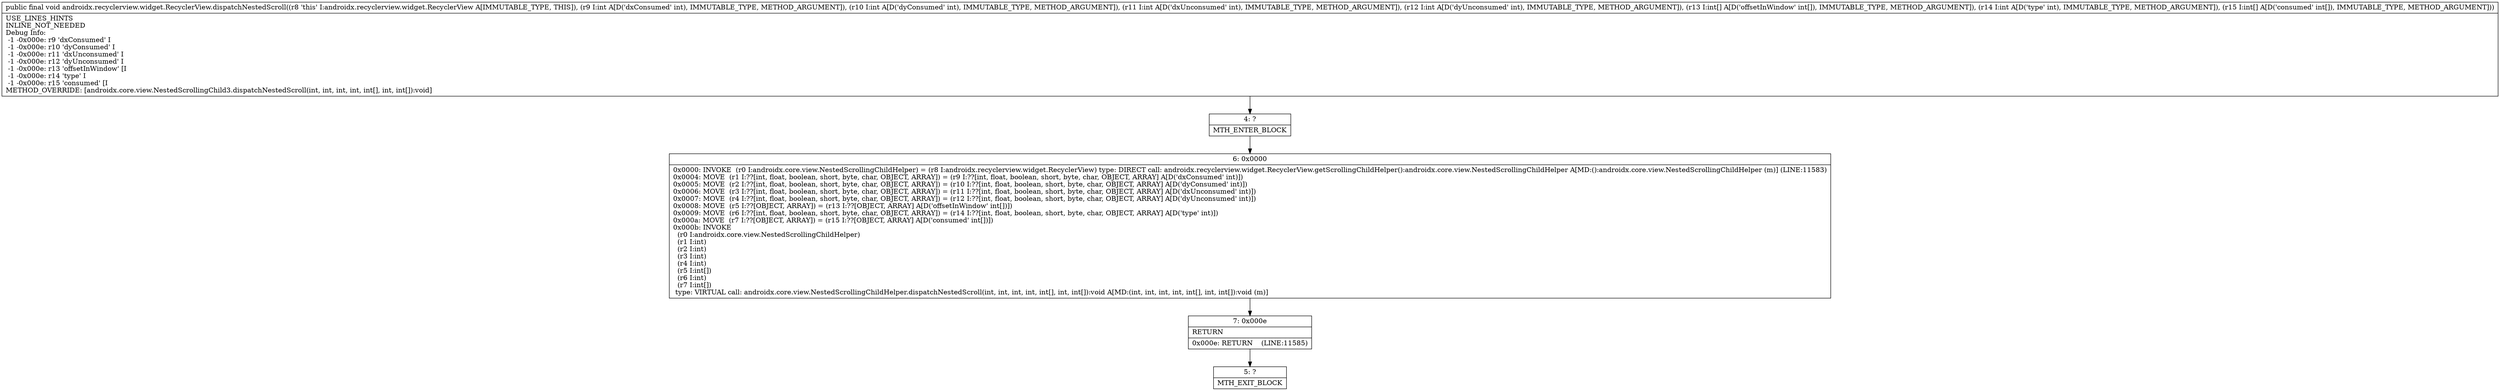 digraph "CFG forandroidx.recyclerview.widget.RecyclerView.dispatchNestedScroll(IIII[II[I)V" {
Node_4 [shape=record,label="{4\:\ ?|MTH_ENTER_BLOCK\l}"];
Node_6 [shape=record,label="{6\:\ 0x0000|0x0000: INVOKE  (r0 I:androidx.core.view.NestedScrollingChildHelper) = (r8 I:androidx.recyclerview.widget.RecyclerView) type: DIRECT call: androidx.recyclerview.widget.RecyclerView.getScrollingChildHelper():androidx.core.view.NestedScrollingChildHelper A[MD:():androidx.core.view.NestedScrollingChildHelper (m)] (LINE:11583)\l0x0004: MOVE  (r1 I:??[int, float, boolean, short, byte, char, OBJECT, ARRAY]) = (r9 I:??[int, float, boolean, short, byte, char, OBJECT, ARRAY] A[D('dxConsumed' int)]) \l0x0005: MOVE  (r2 I:??[int, float, boolean, short, byte, char, OBJECT, ARRAY]) = (r10 I:??[int, float, boolean, short, byte, char, OBJECT, ARRAY] A[D('dyConsumed' int)]) \l0x0006: MOVE  (r3 I:??[int, float, boolean, short, byte, char, OBJECT, ARRAY]) = (r11 I:??[int, float, boolean, short, byte, char, OBJECT, ARRAY] A[D('dxUnconsumed' int)]) \l0x0007: MOVE  (r4 I:??[int, float, boolean, short, byte, char, OBJECT, ARRAY]) = (r12 I:??[int, float, boolean, short, byte, char, OBJECT, ARRAY] A[D('dyUnconsumed' int)]) \l0x0008: MOVE  (r5 I:??[OBJECT, ARRAY]) = (r13 I:??[OBJECT, ARRAY] A[D('offsetInWindow' int[])]) \l0x0009: MOVE  (r6 I:??[int, float, boolean, short, byte, char, OBJECT, ARRAY]) = (r14 I:??[int, float, boolean, short, byte, char, OBJECT, ARRAY] A[D('type' int)]) \l0x000a: MOVE  (r7 I:??[OBJECT, ARRAY]) = (r15 I:??[OBJECT, ARRAY] A[D('consumed' int[])]) \l0x000b: INVOKE  \l  (r0 I:androidx.core.view.NestedScrollingChildHelper)\l  (r1 I:int)\l  (r2 I:int)\l  (r3 I:int)\l  (r4 I:int)\l  (r5 I:int[])\l  (r6 I:int)\l  (r7 I:int[])\l type: VIRTUAL call: androidx.core.view.NestedScrollingChildHelper.dispatchNestedScroll(int, int, int, int, int[], int, int[]):void A[MD:(int, int, int, int, int[], int, int[]):void (m)]\l}"];
Node_7 [shape=record,label="{7\:\ 0x000e|RETURN\l|0x000e: RETURN    (LINE:11585)\l}"];
Node_5 [shape=record,label="{5\:\ ?|MTH_EXIT_BLOCK\l}"];
MethodNode[shape=record,label="{public final void androidx.recyclerview.widget.RecyclerView.dispatchNestedScroll((r8 'this' I:androidx.recyclerview.widget.RecyclerView A[IMMUTABLE_TYPE, THIS]), (r9 I:int A[D('dxConsumed' int), IMMUTABLE_TYPE, METHOD_ARGUMENT]), (r10 I:int A[D('dyConsumed' int), IMMUTABLE_TYPE, METHOD_ARGUMENT]), (r11 I:int A[D('dxUnconsumed' int), IMMUTABLE_TYPE, METHOD_ARGUMENT]), (r12 I:int A[D('dyUnconsumed' int), IMMUTABLE_TYPE, METHOD_ARGUMENT]), (r13 I:int[] A[D('offsetInWindow' int[]), IMMUTABLE_TYPE, METHOD_ARGUMENT]), (r14 I:int A[D('type' int), IMMUTABLE_TYPE, METHOD_ARGUMENT]), (r15 I:int[] A[D('consumed' int[]), IMMUTABLE_TYPE, METHOD_ARGUMENT]))  | USE_LINES_HINTS\lINLINE_NOT_NEEDED\lDebug Info:\l  \-1 \-0x000e: r9 'dxConsumed' I\l  \-1 \-0x000e: r10 'dyConsumed' I\l  \-1 \-0x000e: r11 'dxUnconsumed' I\l  \-1 \-0x000e: r12 'dyUnconsumed' I\l  \-1 \-0x000e: r13 'offsetInWindow' [I\l  \-1 \-0x000e: r14 'type' I\l  \-1 \-0x000e: r15 'consumed' [I\lMETHOD_OVERRIDE: [androidx.core.view.NestedScrollingChild3.dispatchNestedScroll(int, int, int, int, int[], int, int[]):void]\l}"];
MethodNode -> Node_4;Node_4 -> Node_6;
Node_6 -> Node_7;
Node_7 -> Node_5;
}

